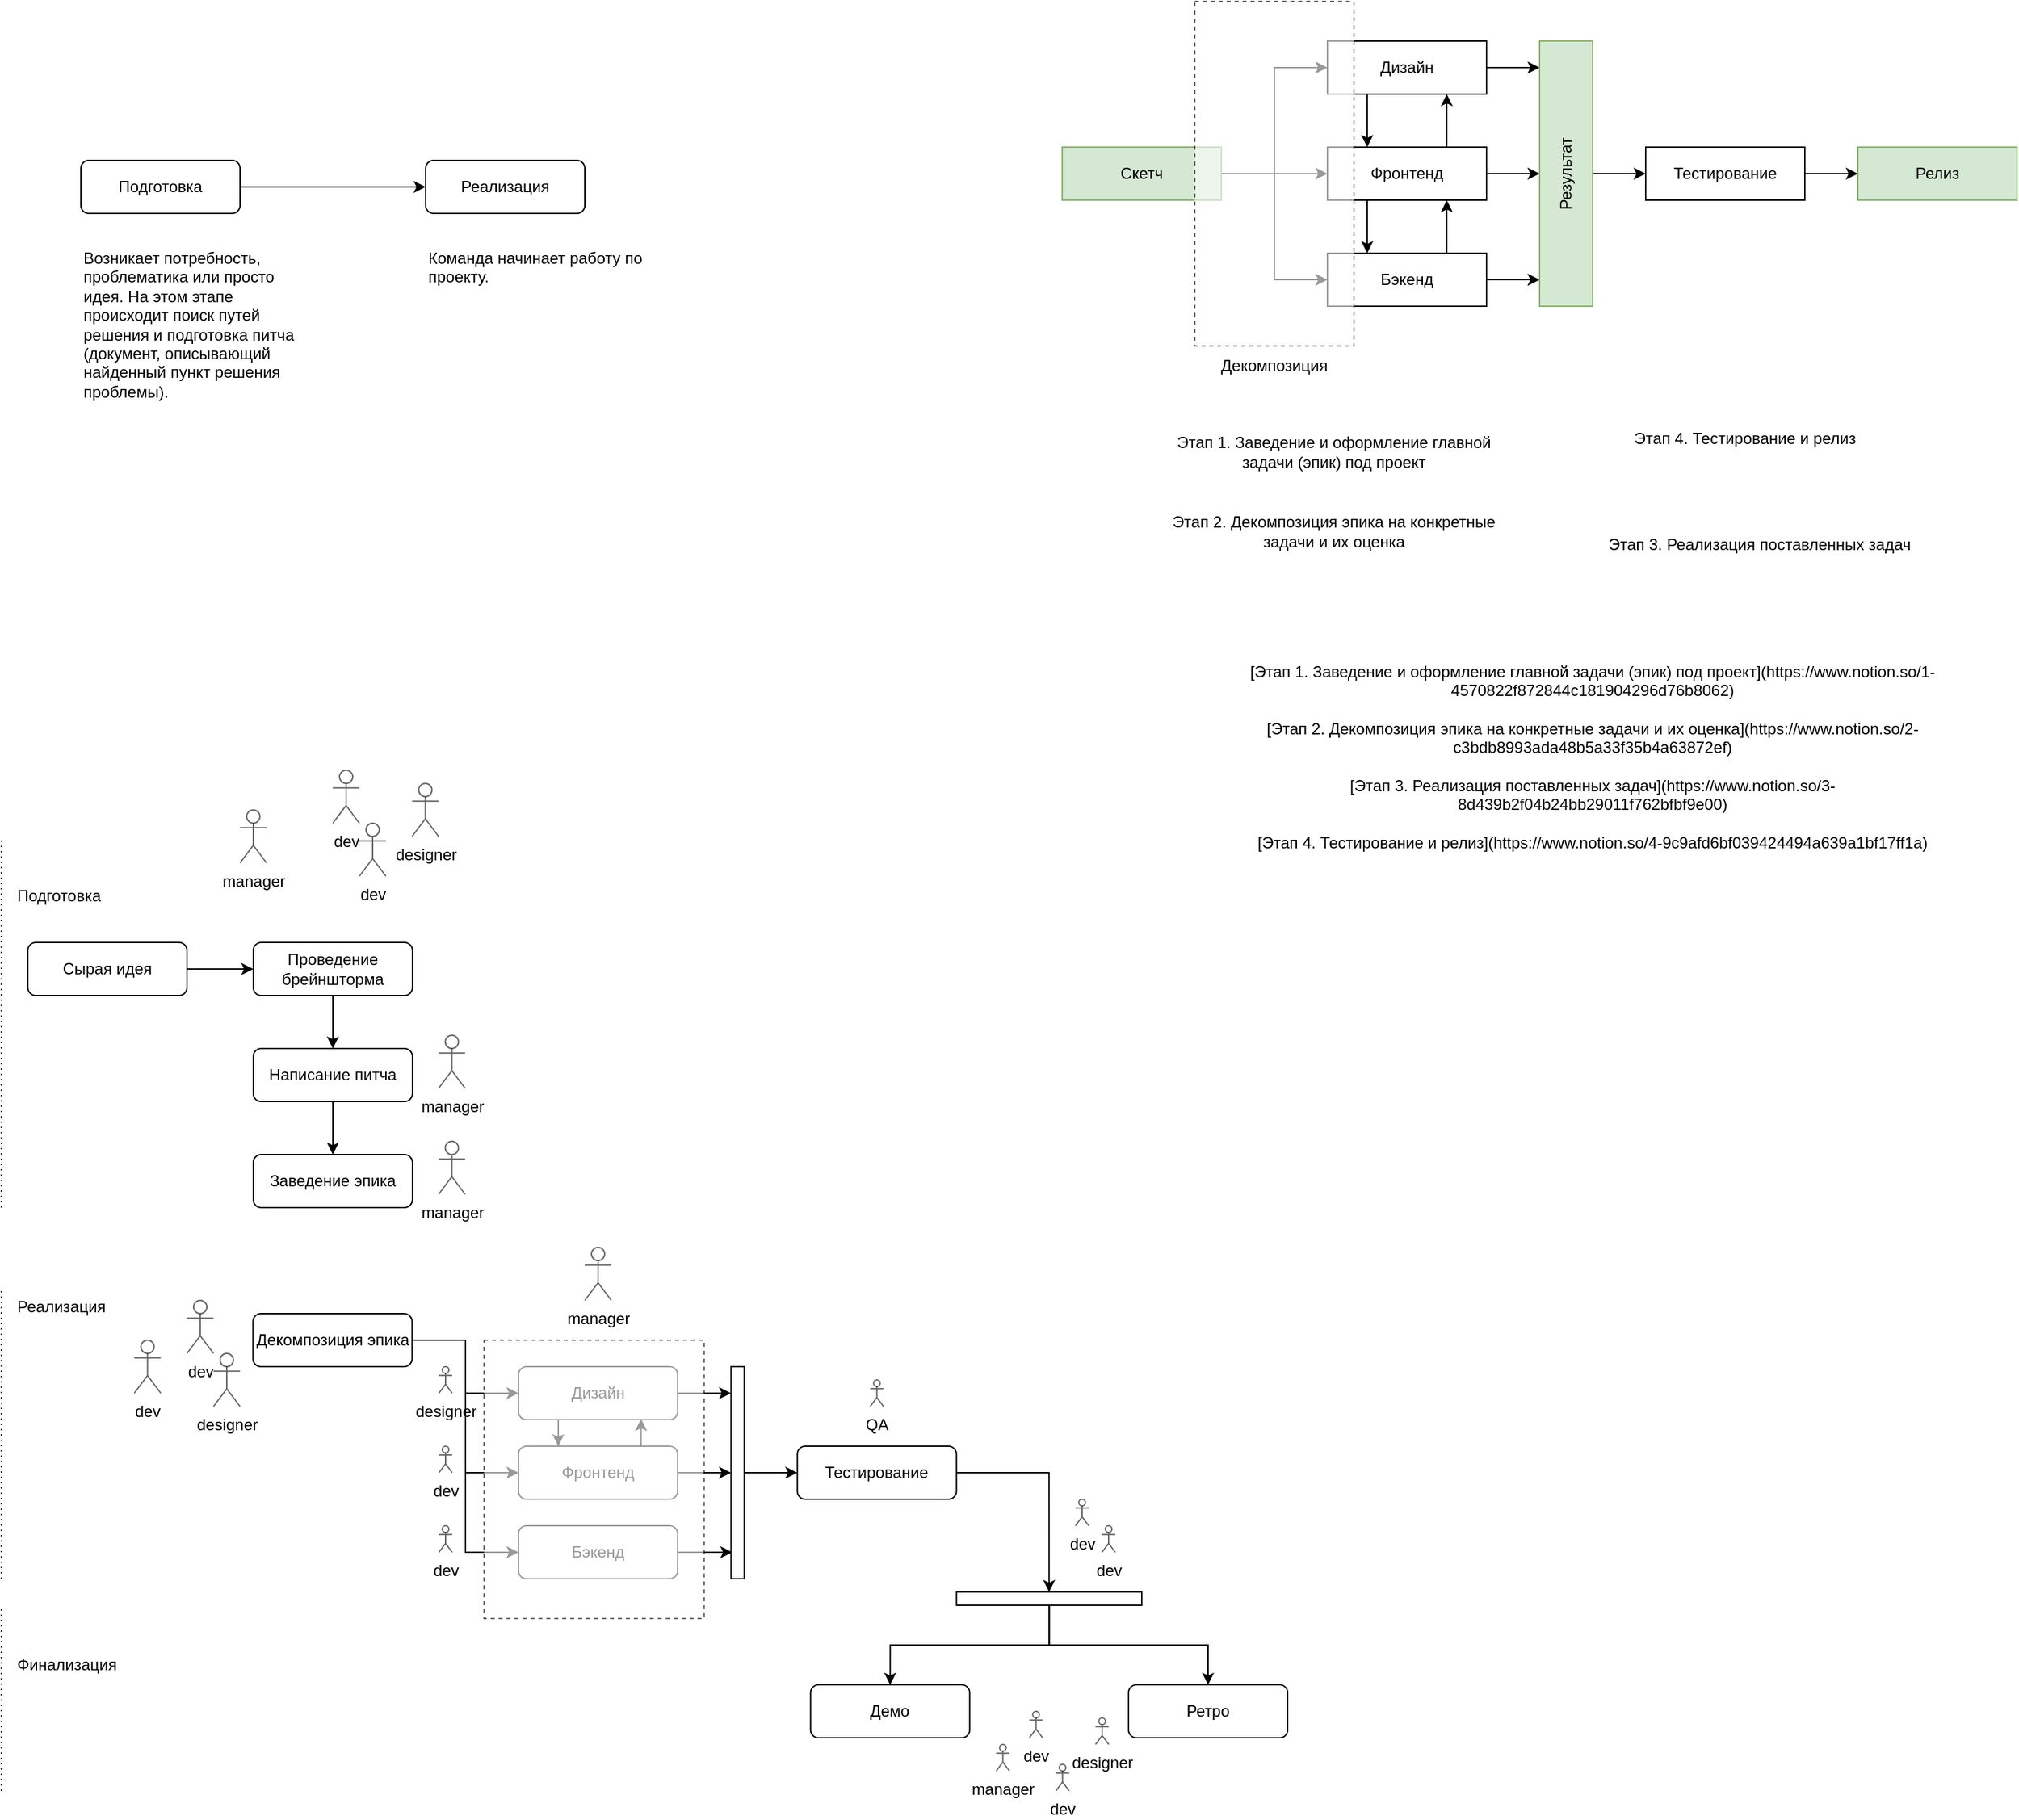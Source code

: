 <mxfile version="15.5.5" type="github">
  <diagram id="WQVOqClJDmihkoMT0SWu" name="Page-1">
    <mxGraphModel dx="1426" dy="2090" grid="1" gridSize="10" guides="1" tooltips="1" connect="1" arrows="1" fold="1" page="1" pageScale="1" pageWidth="827" pageHeight="1169" math="0" shadow="0">
      <root>
        <mxCell id="0" />
        <mxCell id="1" parent="0" />
        <mxCell id="YQrZKttQEr3VEtj5sMxb-9" style="edgeStyle=none;rounded=0;orthogonalLoop=1;jettySize=auto;html=1;endArrow=classic;endFill=1;" edge="1" parent="1" source="YQrZKttQEr3VEtj5sMxb-2" target="YQrZKttQEr3VEtj5sMxb-4">
          <mxGeometry relative="1" as="geometry" />
        </mxCell>
        <mxCell id="YQrZKttQEr3VEtj5sMxb-2" value="Сырая идея" style="rounded=1;whiteSpace=wrap;html=1;" vertex="1" parent="1">
          <mxGeometry x="60" y="-440" width="120" height="40" as="geometry" />
        </mxCell>
        <mxCell id="YQrZKttQEr3VEtj5sMxb-94" style="edgeStyle=elbowEdgeStyle;rounded=0;orthogonalLoop=1;jettySize=auto;html=1;endArrow=classic;endFill=1;strokeWidth=1;" edge="1" parent="1" source="YQrZKttQEr3VEtj5sMxb-4" target="YQrZKttQEr3VEtj5sMxb-93">
          <mxGeometry relative="1" as="geometry" />
        </mxCell>
        <mxCell id="YQrZKttQEr3VEtj5sMxb-4" value="Проведение брейншторма" style="rounded=1;whiteSpace=wrap;html=1;" vertex="1" parent="1">
          <mxGeometry x="230" y="-440" width="120" height="40" as="geometry" />
        </mxCell>
        <mxCell id="YQrZKttQEr3VEtj5sMxb-42" value="" style="edgeStyle=elbowEdgeStyle;rounded=0;orthogonalLoop=1;jettySize=auto;html=1;endArrow=classic;endFill=1;strokeWidth=1;exitX=1;exitY=0.5;exitDx=0;exitDy=0;" edge="1" parent="1" source="YQrZKttQEr3VEtj5sMxb-96" target="YQrZKttQEr3VEtj5sMxb-41">
          <mxGeometry relative="1" as="geometry">
            <mxPoint x="520" y="-140" as="sourcePoint" />
          </mxGeometry>
        </mxCell>
        <mxCell id="YQrZKttQEr3VEtj5sMxb-45" style="edgeStyle=elbowEdgeStyle;rounded=0;orthogonalLoop=1;jettySize=auto;html=1;endArrow=classic;endFill=1;strokeWidth=1;exitX=1;exitY=0.5;exitDx=0;exitDy=0;" edge="1" parent="1" source="YQrZKttQEr3VEtj5sMxb-96" target="YQrZKttQEr3VEtj5sMxb-43">
          <mxGeometry relative="1" as="geometry">
            <mxPoint x="520" y="-140" as="sourcePoint" />
          </mxGeometry>
        </mxCell>
        <mxCell id="YQrZKttQEr3VEtj5sMxb-46" style="edgeStyle=elbowEdgeStyle;rounded=0;orthogonalLoop=1;jettySize=auto;html=1;entryX=0;entryY=0.5;entryDx=0;entryDy=0;endArrow=classic;endFill=1;strokeWidth=1;exitX=1;exitY=0.5;exitDx=0;exitDy=0;" edge="1" parent="1" source="YQrZKttQEr3VEtj5sMxb-96" target="YQrZKttQEr3VEtj5sMxb-44">
          <mxGeometry relative="1" as="geometry">
            <mxPoint x="520" y="-140" as="sourcePoint" />
          </mxGeometry>
        </mxCell>
        <mxCell id="YQrZKttQEr3VEtj5sMxb-111" style="edgeStyle=orthogonalEdgeStyle;rounded=0;orthogonalLoop=1;jettySize=auto;html=1;entryX=0.5;entryY=0;entryDx=0;entryDy=0;endArrow=classic;endFill=1;strokeWidth=1;exitX=1;exitY=0.5;exitDx=0;exitDy=0;" edge="1" parent="1" source="YQrZKttQEr3VEtj5sMxb-21" target="YQrZKttQEr3VEtj5sMxb-109">
          <mxGeometry relative="1" as="geometry" />
        </mxCell>
        <mxCell id="YQrZKttQEr3VEtj5sMxb-21" value="Тестирование" style="rounded=1;whiteSpace=wrap;html=1;" vertex="1" parent="1">
          <mxGeometry x="640.25" y="-60" width="120" height="40" as="geometry" />
        </mxCell>
        <mxCell id="YQrZKttQEr3VEtj5sMxb-25" value="Демо" style="rounded=1;whiteSpace=wrap;html=1;" vertex="1" parent="1">
          <mxGeometry x="650.25" y="120" width="120" height="40" as="geometry" />
        </mxCell>
        <mxCell id="YQrZKttQEr3VEtj5sMxb-28" value="Подготовка" style="text;html=1;strokeColor=none;fillColor=none;align=left;verticalAlign=middle;whiteSpace=wrap;rounded=0;" vertex="1" parent="1">
          <mxGeometry x="50" y="-490" width="70" height="30" as="geometry" />
        </mxCell>
        <mxCell id="YQrZKttQEr3VEtj5sMxb-31" value="" style="endArrow=none;dashed=1;html=1;dashPattern=1 3;strokeWidth=1;rounded=0;" edge="1" parent="1">
          <mxGeometry width="50" height="50" relative="1" as="geometry">
            <mxPoint x="40" y="-240" as="sourcePoint" />
            <mxPoint x="40" y="-520" as="targetPoint" />
          </mxGeometry>
        </mxCell>
        <mxCell id="YQrZKttQEr3VEtj5sMxb-33" value="Реализация" style="text;html=1;strokeColor=none;fillColor=none;align=left;verticalAlign=middle;whiteSpace=wrap;rounded=0;" vertex="1" parent="1">
          <mxGeometry x="49.75" y="-180" width="70" height="30" as="geometry" />
        </mxCell>
        <mxCell id="YQrZKttQEr3VEtj5sMxb-34" value="" style="endArrow=none;dashed=1;html=1;dashPattern=1 3;strokeWidth=1;rounded=0;" edge="1" parent="1">
          <mxGeometry width="50" height="50" relative="1" as="geometry">
            <mxPoint x="40" y="40" as="sourcePoint" />
            <mxPoint x="40" y="-180" as="targetPoint" />
          </mxGeometry>
        </mxCell>
        <mxCell id="YQrZKttQEr3VEtj5sMxb-36" value="Финализация" style="text;html=1;strokeColor=none;fillColor=none;align=left;verticalAlign=middle;whiteSpace=wrap;rounded=0;" vertex="1" parent="1">
          <mxGeometry x="50" y="90" width="70" height="30" as="geometry" />
        </mxCell>
        <mxCell id="YQrZKttQEr3VEtj5sMxb-37" value="" style="endArrow=none;dashed=1;html=1;dashPattern=1 3;strokeWidth=1;rounded=0;" edge="1" parent="1">
          <mxGeometry width="50" height="50" relative="1" as="geometry">
            <mxPoint x="40" y="200" as="sourcePoint" />
            <mxPoint x="40" y="60" as="targetPoint" />
          </mxGeometry>
        </mxCell>
        <mxCell id="YQrZKttQEr3VEtj5sMxb-39" value="Ретро" style="rounded=1;whiteSpace=wrap;html=1;" vertex="1" parent="1">
          <mxGeometry x="890" y="120" width="120" height="40" as="geometry" />
        </mxCell>
        <mxCell id="YQrZKttQEr3VEtj5sMxb-52" style="edgeStyle=elbowEdgeStyle;rounded=0;orthogonalLoop=1;jettySize=auto;html=1;entryX=0;entryY=0.125;entryDx=0;entryDy=0;entryPerimeter=0;endArrow=classic;endFill=1;strokeWidth=1;" edge="1" parent="1" source="YQrZKttQEr3VEtj5sMxb-41" target="YQrZKttQEr3VEtj5sMxb-51">
          <mxGeometry relative="1" as="geometry" />
        </mxCell>
        <mxCell id="YQrZKttQEr3VEtj5sMxb-56" style="edgeStyle=elbowEdgeStyle;rounded=0;orthogonalLoop=1;jettySize=auto;html=1;entryX=0.25;entryY=0;entryDx=0;entryDy=0;endArrow=classic;endFill=1;strokeWidth=1;" edge="1" parent="1" source="YQrZKttQEr3VEtj5sMxb-41" target="YQrZKttQEr3VEtj5sMxb-43">
          <mxGeometry relative="1" as="geometry" />
        </mxCell>
        <mxCell id="YQrZKttQEr3VEtj5sMxb-41" value="Дизайн" style="rounded=1;whiteSpace=wrap;html=1;" vertex="1" parent="1">
          <mxGeometry x="430" y="-120" width="120" height="40" as="geometry" />
        </mxCell>
        <mxCell id="YQrZKttQEr3VEtj5sMxb-53" style="edgeStyle=elbowEdgeStyle;rounded=0;orthogonalLoop=1;jettySize=auto;html=1;entryX=0;entryY=0.5;entryDx=0;entryDy=0;endArrow=classic;endFill=1;strokeWidth=1;" edge="1" parent="1" source="YQrZKttQEr3VEtj5sMxb-43" target="YQrZKttQEr3VEtj5sMxb-51">
          <mxGeometry relative="1" as="geometry" />
        </mxCell>
        <mxCell id="YQrZKttQEr3VEtj5sMxb-114" style="edgeStyle=orthogonalEdgeStyle;rounded=0;orthogonalLoop=1;jettySize=auto;html=1;entryX=0.77;entryY=0.985;entryDx=0;entryDy=0;entryPerimeter=0;endArrow=classic;endFill=1;strokeWidth=1;exitX=0.782;exitY=0.006;exitDx=0;exitDy=0;exitPerimeter=0;" edge="1" parent="1" source="YQrZKttQEr3VEtj5sMxb-43" target="YQrZKttQEr3VEtj5sMxb-41">
          <mxGeometry relative="1" as="geometry" />
        </mxCell>
        <mxCell id="YQrZKttQEr3VEtj5sMxb-43" value="Фронтенд" style="rounded=1;whiteSpace=wrap;html=1;" vertex="1" parent="1">
          <mxGeometry x="430" y="-60" width="120" height="40" as="geometry" />
        </mxCell>
        <mxCell id="YQrZKttQEr3VEtj5sMxb-54" style="edgeStyle=elbowEdgeStyle;rounded=0;orthogonalLoop=1;jettySize=auto;html=1;entryX=0.1;entryY=0.875;entryDx=0;entryDy=0;entryPerimeter=0;endArrow=classic;endFill=1;strokeWidth=1;" edge="1" parent="1" source="YQrZKttQEr3VEtj5sMxb-44" target="YQrZKttQEr3VEtj5sMxb-51">
          <mxGeometry relative="1" as="geometry" />
        </mxCell>
        <mxCell id="YQrZKttQEr3VEtj5sMxb-44" value="Бэкенд" style="rounded=1;whiteSpace=wrap;html=1;" vertex="1" parent="1">
          <mxGeometry x="430" width="120" height="40" as="geometry" />
        </mxCell>
        <mxCell id="YQrZKttQEr3VEtj5sMxb-110" style="edgeStyle=elbowEdgeStyle;rounded=0;orthogonalLoop=1;jettySize=auto;html=1;endArrow=classic;endFill=1;strokeWidth=1;" edge="1" parent="1" source="YQrZKttQEr3VEtj5sMxb-51" target="YQrZKttQEr3VEtj5sMxb-21">
          <mxGeometry relative="1" as="geometry" />
        </mxCell>
        <mxCell id="YQrZKttQEr3VEtj5sMxb-51" value="" style="rounded=0;whiteSpace=wrap;html=1;align=left;" vertex="1" parent="1">
          <mxGeometry x="590.25" y="-120" width="10" height="160" as="geometry" />
        </mxCell>
        <mxCell id="YQrZKttQEr3VEtj5sMxb-61" value="" style="edgeStyle=elbowEdgeStyle;rounded=0;orthogonalLoop=1;jettySize=auto;html=1;endArrow=classic;endFill=1;strokeWidth=1;" edge="1" parent="1" source="YQrZKttQEr3VEtj5sMxb-57" target="YQrZKttQEr3VEtj5sMxb-60">
          <mxGeometry relative="1" as="geometry" />
        </mxCell>
        <mxCell id="YQrZKttQEr3VEtj5sMxb-57" value="Подготовка" style="rounded=1;whiteSpace=wrap;html=1;" vertex="1" parent="1">
          <mxGeometry x="100" y="-1030" width="120" height="40" as="geometry" />
        </mxCell>
        <mxCell id="YQrZKttQEr3VEtj5sMxb-59" value="Возникает потребность, проблематика или просто идея. На этом этапе происходит поиск путей решения и подготовка питча (документ, описывающий найденный пункт решения проблемы)." style="text;html=1;strokeColor=none;fillColor=none;align=left;verticalAlign=top;whiteSpace=wrap;rounded=0;" vertex="1" parent="1">
          <mxGeometry x="100.25" y="-970" width="170" height="120" as="geometry" />
        </mxCell>
        <mxCell id="YQrZKttQEr3VEtj5sMxb-60" value="Реализация" style="rounded=1;whiteSpace=wrap;html=1;" vertex="1" parent="1">
          <mxGeometry x="360" y="-1030" width="120" height="40" as="geometry" />
        </mxCell>
        <mxCell id="YQrZKttQEr3VEtj5sMxb-62" value="Команда начинает работу по проекту.&amp;nbsp;" style="text;html=1;strokeColor=none;fillColor=none;align=left;verticalAlign=top;whiteSpace=wrap;rounded=0;" vertex="1" parent="1">
          <mxGeometry x="360" y="-970" width="170" height="90" as="geometry" />
        </mxCell>
        <mxCell id="YQrZKttQEr3VEtj5sMxb-65" value="" style="edgeStyle=elbowEdgeStyle;rounded=0;orthogonalLoop=1;jettySize=auto;html=1;endArrow=classic;endFill=1;strokeWidth=1;" edge="1" parent="1" source="YQrZKttQEr3VEtj5sMxb-63" target="YQrZKttQEr3VEtj5sMxb-64">
          <mxGeometry relative="1" as="geometry" />
        </mxCell>
        <mxCell id="YQrZKttQEr3VEtj5sMxb-67" style="edgeStyle=elbowEdgeStyle;rounded=0;orthogonalLoop=1;jettySize=auto;html=1;endArrow=classic;endFill=1;strokeWidth=1;" edge="1" parent="1" source="YQrZKttQEr3VEtj5sMxb-63" target="YQrZKttQEr3VEtj5sMxb-66">
          <mxGeometry relative="1" as="geometry" />
        </mxCell>
        <mxCell id="YQrZKttQEr3VEtj5sMxb-69" style="edgeStyle=elbowEdgeStyle;rounded=0;orthogonalLoop=1;jettySize=auto;html=1;endArrow=classic;endFill=1;strokeWidth=1;" edge="1" parent="1" source="YQrZKttQEr3VEtj5sMxb-63" target="YQrZKttQEr3VEtj5sMxb-68">
          <mxGeometry relative="1" as="geometry" />
        </mxCell>
        <mxCell id="YQrZKttQEr3VEtj5sMxb-63" value="Скетч" style="rounded=0;whiteSpace=wrap;html=1;align=center;verticalAlign=middle;fillColor=#d5e8d4;strokeColor=#82b366;" vertex="1" parent="1">
          <mxGeometry x="840" y="-1040" width="120" height="40" as="geometry" />
        </mxCell>
        <mxCell id="YQrZKttQEr3VEtj5sMxb-71" style="edgeStyle=elbowEdgeStyle;rounded=0;orthogonalLoop=1;jettySize=auto;html=1;entryX=0.75;entryY=1;entryDx=0;entryDy=0;endArrow=classic;endFill=1;strokeWidth=1;" edge="1" parent="1" source="YQrZKttQEr3VEtj5sMxb-64" target="YQrZKttQEr3VEtj5sMxb-68">
          <mxGeometry relative="1" as="geometry" />
        </mxCell>
        <mxCell id="YQrZKttQEr3VEtj5sMxb-72" style="edgeStyle=elbowEdgeStyle;rounded=0;orthogonalLoop=1;jettySize=auto;html=1;entryX=0.25;entryY=0;entryDx=0;entryDy=0;endArrow=classic;endFill=1;strokeWidth=1;" edge="1" parent="1" source="YQrZKttQEr3VEtj5sMxb-64" target="YQrZKttQEr3VEtj5sMxb-66">
          <mxGeometry relative="1" as="geometry" />
        </mxCell>
        <mxCell id="YQrZKttQEr3VEtj5sMxb-76" style="edgeStyle=elbowEdgeStyle;rounded=0;orthogonalLoop=1;jettySize=auto;html=1;entryX=0;entryY=0.5;entryDx=0;entryDy=0;endArrow=classic;endFill=1;strokeWidth=1;" edge="1" parent="1" source="YQrZKttQEr3VEtj5sMxb-64" target="YQrZKttQEr3VEtj5sMxb-74">
          <mxGeometry relative="1" as="geometry" />
        </mxCell>
        <mxCell id="YQrZKttQEr3VEtj5sMxb-64" value="Фронтенд" style="rounded=0;whiteSpace=wrap;html=1;align=center;verticalAlign=middle;" vertex="1" parent="1">
          <mxGeometry x="1040" y="-1040" width="120" height="40" as="geometry" />
        </mxCell>
        <mxCell id="YQrZKttQEr3VEtj5sMxb-73" style="edgeStyle=elbowEdgeStyle;rounded=0;orthogonalLoop=1;jettySize=auto;html=1;entryX=0.75;entryY=1;entryDx=0;entryDy=0;endArrow=classic;endFill=1;strokeWidth=1;" edge="1" parent="1" source="YQrZKttQEr3VEtj5sMxb-66" target="YQrZKttQEr3VEtj5sMxb-64">
          <mxGeometry relative="1" as="geometry" />
        </mxCell>
        <mxCell id="YQrZKttQEr3VEtj5sMxb-77" style="edgeStyle=elbowEdgeStyle;rounded=0;orthogonalLoop=1;jettySize=auto;html=1;entryX=0;entryY=0.9;entryDx=0;entryDy=0;entryPerimeter=0;endArrow=classic;endFill=1;strokeWidth=1;" edge="1" parent="1" source="YQrZKttQEr3VEtj5sMxb-66" target="YQrZKttQEr3VEtj5sMxb-74">
          <mxGeometry relative="1" as="geometry" />
        </mxCell>
        <mxCell id="YQrZKttQEr3VEtj5sMxb-66" value="Бэкенд" style="rounded=0;whiteSpace=wrap;html=1;align=center;verticalAlign=middle;" vertex="1" parent="1">
          <mxGeometry x="1040" y="-960" width="120" height="40" as="geometry" />
        </mxCell>
        <mxCell id="YQrZKttQEr3VEtj5sMxb-70" style="edgeStyle=elbowEdgeStyle;rounded=0;orthogonalLoop=1;jettySize=auto;html=1;entryX=0.25;entryY=0;entryDx=0;entryDy=0;endArrow=classic;endFill=1;strokeWidth=1;" edge="1" parent="1" source="YQrZKttQEr3VEtj5sMxb-68" target="YQrZKttQEr3VEtj5sMxb-64">
          <mxGeometry relative="1" as="geometry" />
        </mxCell>
        <mxCell id="YQrZKttQEr3VEtj5sMxb-75" style="edgeStyle=elbowEdgeStyle;rounded=0;orthogonalLoop=1;jettySize=auto;html=1;entryX=0;entryY=0.1;entryDx=0;entryDy=0;entryPerimeter=0;endArrow=classic;endFill=1;strokeWidth=1;" edge="1" parent="1" source="YQrZKttQEr3VEtj5sMxb-68" target="YQrZKttQEr3VEtj5sMxb-74">
          <mxGeometry relative="1" as="geometry" />
        </mxCell>
        <mxCell id="YQrZKttQEr3VEtj5sMxb-68" value="Дизайн" style="rounded=0;whiteSpace=wrap;html=1;align=center;verticalAlign=middle;" vertex="1" parent="1">
          <mxGeometry x="1040" y="-1120" width="120" height="40" as="geometry" />
        </mxCell>
        <mxCell id="YQrZKttQEr3VEtj5sMxb-79" style="edgeStyle=elbowEdgeStyle;rounded=0;orthogonalLoop=1;jettySize=auto;html=1;endArrow=classic;endFill=1;strokeWidth=1;" edge="1" parent="1" source="YQrZKttQEr3VEtj5sMxb-74" target="YQrZKttQEr3VEtj5sMxb-78">
          <mxGeometry relative="1" as="geometry" />
        </mxCell>
        <mxCell id="YQrZKttQEr3VEtj5sMxb-74" value="Результат" style="rounded=0;whiteSpace=wrap;html=1;align=center;verticalAlign=middle;horizontal=0;fillColor=#d5e8d4;strokeColor=#82b366;" vertex="1" parent="1">
          <mxGeometry x="1200" y="-1120" width="40" height="200" as="geometry" />
        </mxCell>
        <mxCell id="YQrZKttQEr3VEtj5sMxb-81" style="edgeStyle=elbowEdgeStyle;rounded=0;orthogonalLoop=1;jettySize=auto;html=1;endArrow=classic;endFill=1;strokeWidth=1;" edge="1" parent="1" source="YQrZKttQEr3VEtj5sMxb-78" target="YQrZKttQEr3VEtj5sMxb-80">
          <mxGeometry relative="1" as="geometry" />
        </mxCell>
        <mxCell id="YQrZKttQEr3VEtj5sMxb-78" value="Тестирование" style="rounded=0;whiteSpace=wrap;html=1;align=center;verticalAlign=middle;" vertex="1" parent="1">
          <mxGeometry x="1280" y="-1040" width="120" height="40" as="geometry" />
        </mxCell>
        <mxCell id="YQrZKttQEr3VEtj5sMxb-80" value="Релиз" style="rounded=0;whiteSpace=wrap;html=1;align=center;verticalAlign=middle;fillColor=#d5e8d4;strokeColor=#82b366;" vertex="1" parent="1">
          <mxGeometry x="1440" y="-1040" width="120" height="40" as="geometry" />
        </mxCell>
        <mxCell id="YQrZKttQEr3VEtj5sMxb-82" value="" style="rounded=0;whiteSpace=wrap;html=1;align=center;verticalAlign=middle;fillColor=default;dashed=1;opacity=60;" vertex="1" parent="1">
          <mxGeometry x="940" y="-1150" width="120" height="260" as="geometry" />
        </mxCell>
        <mxCell id="YQrZKttQEr3VEtj5sMxb-83" value="Декомпозиция" style="text;html=1;strokeColor=none;fillColor=none;align=center;verticalAlign=middle;whiteSpace=wrap;rounded=0;dashed=1;opacity=60;" vertex="1" parent="1">
          <mxGeometry x="970" y="-890" width="60" height="30" as="geometry" />
        </mxCell>
        <mxCell id="YQrZKttQEr3VEtj5sMxb-84" value="&lt;div&gt;[Этап 1. Заведение и оформление главной задачи (эпик) под проект](https://www.notion.so/1-4570822f872844c181904296d76b8062)&lt;/div&gt;&lt;div&gt;&lt;br&gt;&lt;/div&gt;&lt;div&gt;[Этап 2. Декомпозиция эпика на конкретные задачи и их оценка](https://www.notion.so/2-c3bdb8993ada48b5a33f35b4a63872ef)&lt;/div&gt;&lt;div&gt;&lt;br&gt;&lt;/div&gt;&lt;div&gt;[Этап 3. Реализация поставленных задач](https://www.notion.so/3-8d439b2f04b24bb29011f762bfbf9e00)&lt;/div&gt;&lt;div&gt;&lt;br&gt;&lt;/div&gt;&lt;div&gt;[Этап 4. Тестирование и релиз](https://www.notion.so/4-9c9afd6bf039424494a639a1bf17ff1a)&lt;/div&gt;" style="text;html=1;strokeColor=none;fillColor=none;align=center;verticalAlign=middle;whiteSpace=wrap;rounded=0;dashed=1;opacity=60;" vertex="1" parent="1">
          <mxGeometry x="960" y="-720" width="560" height="280" as="geometry" />
        </mxCell>
        <mxCell id="YQrZKttQEr3VEtj5sMxb-85" value="Этап 1. Заведение и оформление главной задачи (эпик) под проект" style="text;html=1;strokeColor=none;fillColor=none;align=center;verticalAlign=middle;whiteSpace=wrap;rounded=0;dashed=1;opacity=60;" vertex="1" parent="1">
          <mxGeometry x="920" y="-830" width="250" height="40" as="geometry" />
        </mxCell>
        <mxCell id="YQrZKttQEr3VEtj5sMxb-86" value="Этап 2. Декомпозиция эпика на конкретные задачи и их оценка" style="text;html=1;strokeColor=none;fillColor=none;align=center;verticalAlign=middle;whiteSpace=wrap;rounded=0;dashed=1;opacity=60;" vertex="1" parent="1">
          <mxGeometry x="920" y="-770" width="250" height="40" as="geometry" />
        </mxCell>
        <mxCell id="YQrZKttQEr3VEtj5sMxb-87" value="Этап 3. Реализация поставленных задач" style="text;html=1;strokeColor=none;fillColor=none;align=center;verticalAlign=middle;whiteSpace=wrap;rounded=0;dashed=1;opacity=60;" vertex="1" parent="1">
          <mxGeometry x="1241" y="-760" width="250" height="40" as="geometry" />
        </mxCell>
        <mxCell id="YQrZKttQEr3VEtj5sMxb-88" value="Этап 4. Тестирование и релиз" style="text;html=1;strokeColor=none;fillColor=none;align=center;verticalAlign=middle;whiteSpace=wrap;rounded=0;dashed=1;opacity=60;" vertex="1" parent="1">
          <mxGeometry x="1230" y="-840" width="250" height="40" as="geometry" />
        </mxCell>
        <mxCell id="YQrZKttQEr3VEtj5sMxb-89" value="manager" style="shape=umlActor;verticalLabelPosition=bottom;verticalAlign=top;html=1;outlineConnect=0;fillColor=default;opacity=60;" vertex="1" parent="1">
          <mxGeometry x="220" y="-540" width="20" height="40" as="geometry" />
        </mxCell>
        <mxCell id="YQrZKttQEr3VEtj5sMxb-90" value="dev" style="shape=umlActor;verticalLabelPosition=bottom;verticalAlign=top;html=1;outlineConnect=0;fillColor=default;opacity=60;" vertex="1" parent="1">
          <mxGeometry x="290" y="-570" width="20" height="40" as="geometry" />
        </mxCell>
        <mxCell id="YQrZKttQEr3VEtj5sMxb-91" value="dev" style="shape=umlActor;verticalLabelPosition=bottom;verticalAlign=top;html=1;outlineConnect=0;fillColor=default;opacity=60;" vertex="1" parent="1">
          <mxGeometry x="310" y="-530" width="20" height="40" as="geometry" />
        </mxCell>
        <mxCell id="YQrZKttQEr3VEtj5sMxb-92" value="designer" style="shape=umlActor;verticalLabelPosition=bottom;verticalAlign=top;html=1;outlineConnect=0;fillColor=default;opacity=60;" vertex="1" parent="1">
          <mxGeometry x="349.75" y="-560" width="20" height="40" as="geometry" />
        </mxCell>
        <mxCell id="YQrZKttQEr3VEtj5sMxb-100" style="edgeStyle=elbowEdgeStyle;rounded=0;orthogonalLoop=1;jettySize=auto;html=1;endArrow=classic;endFill=1;strokeWidth=1;" edge="1" parent="1" source="YQrZKttQEr3VEtj5sMxb-93" target="YQrZKttQEr3VEtj5sMxb-95">
          <mxGeometry relative="1" as="geometry" />
        </mxCell>
        <mxCell id="YQrZKttQEr3VEtj5sMxb-93" value="Написание питча" style="rounded=1;whiteSpace=wrap;html=1;" vertex="1" parent="1">
          <mxGeometry x="230" y="-360" width="120" height="40" as="geometry" />
        </mxCell>
        <mxCell id="YQrZKttQEr3VEtj5sMxb-95" value="Заведение эпика" style="rounded=1;whiteSpace=wrap;html=1;" vertex="1" parent="1">
          <mxGeometry x="230" y="-280" width="120" height="40" as="geometry" />
        </mxCell>
        <mxCell id="YQrZKttQEr3VEtj5sMxb-96" value="Декомпозиция эпика" style="rounded=1;whiteSpace=wrap;html=1;" vertex="1" parent="1">
          <mxGeometry x="229.75" y="-160" width="120" height="40" as="geometry" />
        </mxCell>
        <mxCell id="YQrZKttQEr3VEtj5sMxb-97" value="dev" style="shape=umlActor;verticalLabelPosition=bottom;verticalAlign=top;html=1;outlineConnect=0;fillColor=default;opacity=60;" vertex="1" parent="1">
          <mxGeometry x="140.25" y="-140" width="20" height="40" as="geometry" />
        </mxCell>
        <mxCell id="YQrZKttQEr3VEtj5sMxb-98" value="dev" style="shape=umlActor;verticalLabelPosition=bottom;verticalAlign=top;html=1;outlineConnect=0;fillColor=default;opacity=60;" vertex="1" parent="1">
          <mxGeometry x="370" y="-60" width="10" height="20" as="geometry" />
        </mxCell>
        <mxCell id="YQrZKttQEr3VEtj5sMxb-99" value="designer" style="shape=umlActor;verticalLabelPosition=bottom;verticalAlign=top;html=1;outlineConnect=0;fillColor=default;opacity=60;" vertex="1" parent="1">
          <mxGeometry x="200" y="-130" width="20" height="40" as="geometry" />
        </mxCell>
        <mxCell id="YQrZKttQEr3VEtj5sMxb-102" value="manager" style="shape=umlActor;verticalLabelPosition=bottom;verticalAlign=top;html=1;outlineConnect=0;fillColor=default;opacity=60;" vertex="1" parent="1">
          <mxGeometry x="369.75" y="-290" width="20" height="40" as="geometry" />
        </mxCell>
        <mxCell id="YQrZKttQEr3VEtj5sMxb-103" value="manager" style="shape=umlActor;verticalLabelPosition=bottom;verticalAlign=top;html=1;outlineConnect=0;fillColor=default;opacity=60;" vertex="1" parent="1">
          <mxGeometry x="369.75" y="-370" width="20" height="40" as="geometry" />
        </mxCell>
        <mxCell id="YQrZKttQEr3VEtj5sMxb-104" value="designer" style="shape=umlActor;verticalLabelPosition=bottom;verticalAlign=top;html=1;outlineConnect=0;fillColor=default;opacity=60;" vertex="1" parent="1">
          <mxGeometry x="370" y="-120" width="10" height="20" as="geometry" />
        </mxCell>
        <mxCell id="YQrZKttQEr3VEtj5sMxb-105" value="dev" style="shape=umlActor;verticalLabelPosition=bottom;verticalAlign=top;html=1;outlineConnect=0;fillColor=default;opacity=60;" vertex="1" parent="1">
          <mxGeometry x="370" width="10" height="20" as="geometry" />
        </mxCell>
        <mxCell id="YQrZKttQEr3VEtj5sMxb-106" value="dev" style="shape=umlActor;verticalLabelPosition=bottom;verticalAlign=top;html=1;outlineConnect=0;fillColor=default;opacity=60;" vertex="1" parent="1">
          <mxGeometry x="180" y="-170" width="20" height="40" as="geometry" />
        </mxCell>
        <mxCell id="YQrZKttQEr3VEtj5sMxb-112" style="edgeStyle=orthogonalEdgeStyle;rounded=0;orthogonalLoop=1;jettySize=auto;html=1;entryX=0.5;entryY=0;entryDx=0;entryDy=0;endArrow=classic;endFill=1;strokeWidth=1;" edge="1" parent="1" source="YQrZKttQEr3VEtj5sMxb-109" target="YQrZKttQEr3VEtj5sMxb-25">
          <mxGeometry relative="1" as="geometry" />
        </mxCell>
        <mxCell id="YQrZKttQEr3VEtj5sMxb-113" style="edgeStyle=orthogonalEdgeStyle;rounded=0;orthogonalLoop=1;jettySize=auto;html=1;endArrow=classic;endFill=1;strokeWidth=1;" edge="1" parent="1" source="YQrZKttQEr3VEtj5sMxb-109" target="YQrZKttQEr3VEtj5sMxb-39">
          <mxGeometry relative="1" as="geometry" />
        </mxCell>
        <mxCell id="YQrZKttQEr3VEtj5sMxb-109" value="" style="rounded=0;whiteSpace=wrap;html=1;align=left;" vertex="1" parent="1">
          <mxGeometry x="760.25" y="50" width="139.75" height="10" as="geometry" />
        </mxCell>
        <mxCell id="YQrZKttQEr3VEtj5sMxb-115" value="QA" style="shape=umlActor;verticalLabelPosition=bottom;verticalAlign=top;html=1;outlineConnect=0;fillColor=default;opacity=60;" vertex="1" parent="1">
          <mxGeometry x="695.25" y="-110" width="10" height="20" as="geometry" />
        </mxCell>
        <mxCell id="YQrZKttQEr3VEtj5sMxb-118" value="dev" style="shape=umlActor;verticalLabelPosition=bottom;verticalAlign=top;html=1;outlineConnect=0;fillColor=default;opacity=60;" vertex="1" parent="1">
          <mxGeometry x="850" y="-20" width="10" height="20" as="geometry" />
        </mxCell>
        <mxCell id="YQrZKttQEr3VEtj5sMxb-119" value="dev" style="shape=umlActor;verticalLabelPosition=bottom;verticalAlign=top;html=1;outlineConnect=0;fillColor=default;opacity=60;" vertex="1" parent="1">
          <mxGeometry x="870" width="10" height="20" as="geometry" />
        </mxCell>
        <mxCell id="YQrZKttQEr3VEtj5sMxb-124" value="" style="group" vertex="1" connectable="0" parent="1">
          <mxGeometry x="790.25" y="150" width="74.87" height="40" as="geometry" />
        </mxCell>
        <mxCell id="YQrZKttQEr3VEtj5sMxb-120" value="manager" style="shape=umlActor;verticalLabelPosition=bottom;verticalAlign=top;html=1;outlineConnect=0;fillColor=default;opacity=60;" vertex="1" parent="YQrZKttQEr3VEtj5sMxb-124">
          <mxGeometry y="15" width="9.999" height="20" as="geometry" />
        </mxCell>
        <mxCell id="YQrZKttQEr3VEtj5sMxb-121" value="dev" style="shape=umlActor;verticalLabelPosition=bottom;verticalAlign=top;html=1;outlineConnect=0;fillColor=default;opacity=60;" vertex="1" parent="YQrZKttQEr3VEtj5sMxb-124">
          <mxGeometry x="24.998" y="-10" width="9.999" height="20" as="geometry" />
        </mxCell>
        <mxCell id="YQrZKttQEr3VEtj5sMxb-122" value="dev" style="shape=umlActor;verticalLabelPosition=bottom;verticalAlign=top;html=1;outlineConnect=0;fillColor=default;opacity=60;" vertex="1" parent="YQrZKttQEr3VEtj5sMxb-124">
          <mxGeometry x="44.997" y="30" width="9.999" height="20" as="geometry" />
        </mxCell>
        <mxCell id="YQrZKttQEr3VEtj5sMxb-123" value="designer" style="shape=umlActor;verticalLabelPosition=bottom;verticalAlign=top;html=1;outlineConnect=0;fillColor=default;opacity=60;" vertex="1" parent="YQrZKttQEr3VEtj5sMxb-124">
          <mxGeometry x="74.871" y="-5" width="9.999" height="20" as="geometry" />
        </mxCell>
        <mxCell id="YQrZKttQEr3VEtj5sMxb-125" value="" style="rounded=0;whiteSpace=wrap;html=1;align=center;verticalAlign=middle;fillColor=default;dashed=1;opacity=60;" vertex="1" parent="1">
          <mxGeometry x="404" y="-140" width="166" height="210" as="geometry" />
        </mxCell>
        <mxCell id="YQrZKttQEr3VEtj5sMxb-126" value="manager" style="shape=umlActor;verticalLabelPosition=bottom;verticalAlign=top;html=1;outlineConnect=0;fillColor=default;opacity=60;" vertex="1" parent="1">
          <mxGeometry x="480" y="-210" width="20" height="40" as="geometry" />
        </mxCell>
      </root>
    </mxGraphModel>
  </diagram>
</mxfile>
